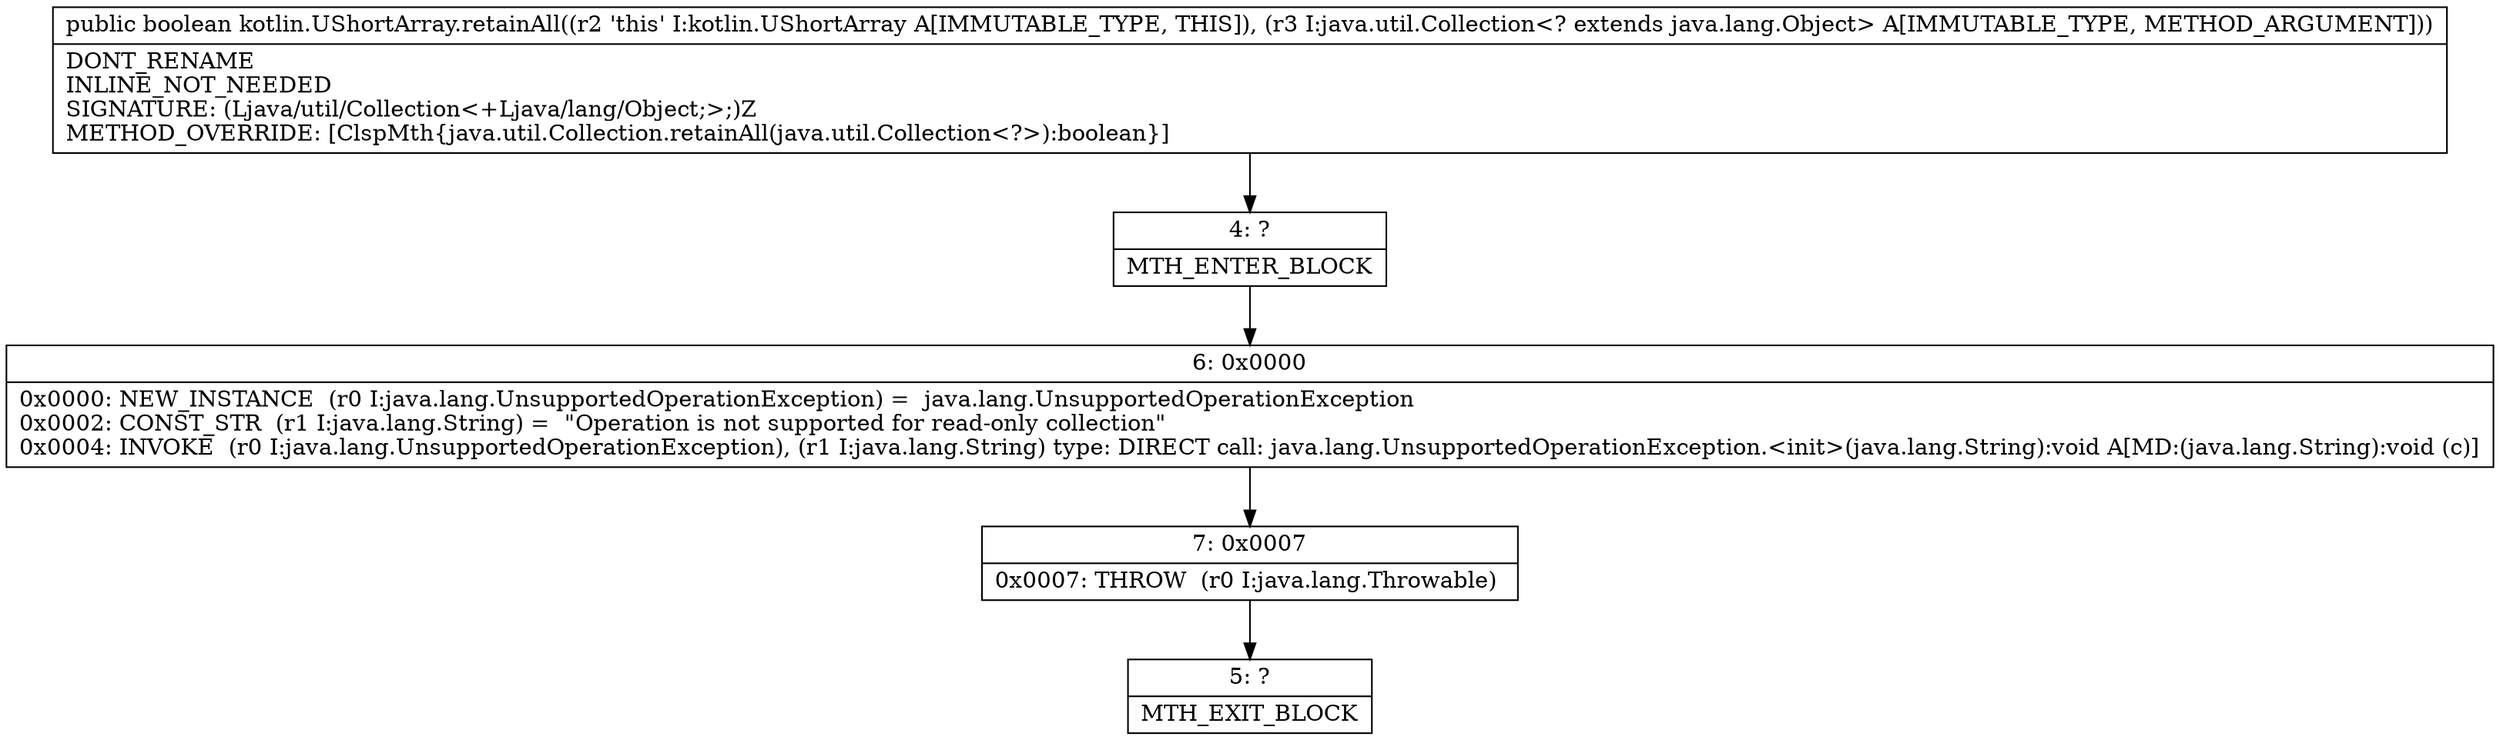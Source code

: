 digraph "CFG forkotlin.UShortArray.retainAll(Ljava\/util\/Collection;)Z" {
Node_4 [shape=record,label="{4\:\ ?|MTH_ENTER_BLOCK\l}"];
Node_6 [shape=record,label="{6\:\ 0x0000|0x0000: NEW_INSTANCE  (r0 I:java.lang.UnsupportedOperationException) =  java.lang.UnsupportedOperationException \l0x0002: CONST_STR  (r1 I:java.lang.String) =  \"Operation is not supported for read\-only collection\" \l0x0004: INVOKE  (r0 I:java.lang.UnsupportedOperationException), (r1 I:java.lang.String) type: DIRECT call: java.lang.UnsupportedOperationException.\<init\>(java.lang.String):void A[MD:(java.lang.String):void (c)]\l}"];
Node_7 [shape=record,label="{7\:\ 0x0007|0x0007: THROW  (r0 I:java.lang.Throwable) \l}"];
Node_5 [shape=record,label="{5\:\ ?|MTH_EXIT_BLOCK\l}"];
MethodNode[shape=record,label="{public boolean kotlin.UShortArray.retainAll((r2 'this' I:kotlin.UShortArray A[IMMUTABLE_TYPE, THIS]), (r3 I:java.util.Collection\<? extends java.lang.Object\> A[IMMUTABLE_TYPE, METHOD_ARGUMENT]))  | DONT_RENAME\lINLINE_NOT_NEEDED\lSIGNATURE: (Ljava\/util\/Collection\<+Ljava\/lang\/Object;\>;)Z\lMETHOD_OVERRIDE: [ClspMth\{java.util.Collection.retainAll(java.util.Collection\<?\>):boolean\}]\l}"];
MethodNode -> Node_4;Node_4 -> Node_6;
Node_6 -> Node_7;
Node_7 -> Node_5;
}

